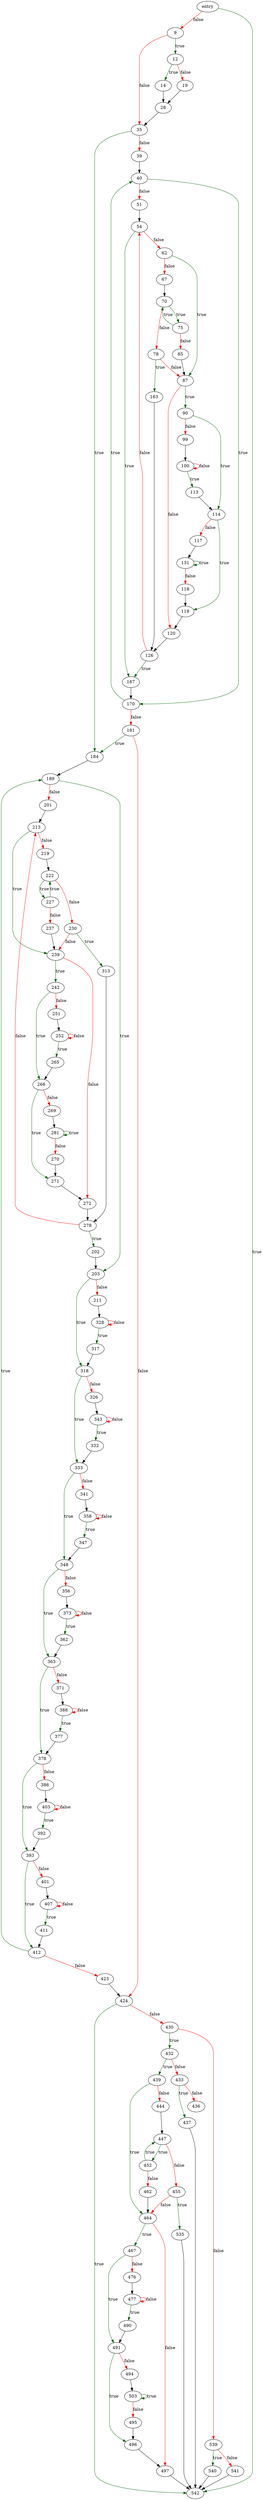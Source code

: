 digraph "factor" {
	// Node definitions.
	3 [label=entry];
	9;
	12;
	14;
	19;
	28;
	35;
	39;
	40;
	51;
	54;
	62;
	67;
	70;
	75;
	78;
	85;
	87;
	90;
	99;
	100;
	113;
	114;
	117;
	118;
	119;
	120;
	126;
	131;
	163;
	167;
	170;
	181;
	184;
	189;
	201;
	202;
	203;
	211;
	213;
	219;
	222;
	227;
	230;
	237;
	239;
	242;
	251;
	252;
	265;
	266;
	269;
	270;
	271;
	272;
	278;
	281;
	313;
	317;
	318;
	326;
	328;
	332;
	333;
	341;
	343;
	347;
	348;
	356;
	358;
	362;
	363;
	371;
	373;
	377;
	378;
	386;
	388;
	392;
	393;
	401;
	403;
	407;
	411;
	412;
	423;
	424;
	430;
	432;
	433;
	436;
	437;
	439;
	444;
	447;
	452;
	455;
	462;
	464;
	467;
	476;
	477;
	490;
	491;
	494;
	495;
	496;
	497;
	503;
	535;
	539;
	540;
	541;
	542;

	// Edge definitions.
	3 -> 9 [
		color=red
		label=false
	];
	3 -> 542 [
		color=darkgreen
		label=true
	];
	9 -> 12 [
		color=darkgreen
		label=true
	];
	9 -> 35 [
		color=red
		label=false
	];
	12 -> 14 [
		color=darkgreen
		label=true
	];
	12 -> 19 [
		color=red
		label=false
	];
	14 -> 28;
	19 -> 28;
	28 -> 35;
	35 -> 39 [
		color=red
		label=false
	];
	35 -> 184 [
		color=darkgreen
		label=true
	];
	39 -> 40;
	40 -> 51 [
		color=red
		label=false
	];
	40 -> 170 [
		color=darkgreen
		label=true
	];
	51 -> 54;
	54 -> 62 [
		color=red
		label=false
	];
	54 -> 167 [
		color=darkgreen
		label=true
	];
	62 -> 67 [
		color=red
		label=false
	];
	62 -> 87 [
		color=darkgreen
		label=true
	];
	67 -> 70;
	70 -> 75 [
		color=darkgreen
		label=true
	];
	70 -> 78 [
		color=red
		label=false
	];
	75 -> 70 [
		color=darkgreen
		label=true
	];
	75 -> 85 [
		color=red
		label=false
	];
	78 -> 87 [
		color=red
		label=false
	];
	78 -> 163 [
		color=darkgreen
		label=true
	];
	85 -> 87;
	87 -> 90 [
		color=darkgreen
		label=true
	];
	87 -> 120 [
		color=red
		label=false
	];
	90 -> 99 [
		color=red
		label=false
	];
	90 -> 114 [
		color=darkgreen
		label=true
	];
	99 -> 100;
	100 -> 100 [
		color=red
		label=false
	];
	100 -> 113 [
		color=darkgreen
		label=true
	];
	113 -> 114;
	114 -> 117 [
		color=red
		label=false
	];
	114 -> 119 [
		color=darkgreen
		label=true
	];
	117 -> 131;
	118 -> 119;
	119 -> 120;
	120 -> 126;
	126 -> 54 [
		color=red
		label=false
	];
	126 -> 167 [
		color=darkgreen
		label=true
	];
	131 -> 118 [
		color=red
		label=false
	];
	131 -> 131 [
		color=darkgreen
		label=true
	];
	163 -> 126;
	167 -> 170;
	170 -> 40 [
		color=darkgreen
		label=true
	];
	170 -> 181 [
		color=red
		label=false
	];
	181 -> 184 [
		color=darkgreen
		label=true
	];
	181 -> 424 [
		color=red
		label=false
	];
	184 -> 189;
	189 -> 201 [
		color=red
		label=false
	];
	189 -> 203 [
		color=darkgreen
		label=true
	];
	201 -> 213;
	202 -> 203;
	203 -> 211 [
		color=red
		label=false
	];
	203 -> 318 [
		color=darkgreen
		label=true
	];
	211 -> 328;
	213 -> 219 [
		color=red
		label=false
	];
	213 -> 239 [
		color=darkgreen
		label=true
	];
	219 -> 222;
	222 -> 227 [
		color=darkgreen
		label=true
	];
	222 -> 230 [
		color=red
		label=false
	];
	227 -> 222 [
		color=darkgreen
		label=true
	];
	227 -> 237 [
		color=red
		label=false
	];
	230 -> 239 [
		color=red
		label=false
	];
	230 -> 313 [
		color=darkgreen
		label=true
	];
	237 -> 239;
	239 -> 242 [
		color=darkgreen
		label=true
	];
	239 -> 272 [
		color=red
		label=false
	];
	242 -> 251 [
		color=red
		label=false
	];
	242 -> 266 [
		color=darkgreen
		label=true
	];
	251 -> 252;
	252 -> 252 [
		color=red
		label=false
	];
	252 -> 265 [
		color=darkgreen
		label=true
	];
	265 -> 266;
	266 -> 269 [
		color=red
		label=false
	];
	266 -> 271 [
		color=darkgreen
		label=true
	];
	269 -> 281;
	270 -> 271;
	271 -> 272;
	272 -> 278;
	278 -> 202 [
		color=darkgreen
		label=true
	];
	278 -> 213 [
		color=red
		label=false
	];
	281 -> 270 [
		color=red
		label=false
	];
	281 -> 281 [
		color=darkgreen
		label=true
	];
	313 -> 278;
	317 -> 318;
	318 -> 326 [
		color=red
		label=false
	];
	318 -> 333 [
		color=darkgreen
		label=true
	];
	326 -> 343;
	328 -> 317 [
		color=darkgreen
		label=true
	];
	328 -> 328 [
		color=red
		label=false
	];
	332 -> 333;
	333 -> 341 [
		color=red
		label=false
	];
	333 -> 348 [
		color=darkgreen
		label=true
	];
	341 -> 358;
	343 -> 332 [
		color=darkgreen
		label=true
	];
	343 -> 343 [
		color=red
		label=false
	];
	347 -> 348;
	348 -> 356 [
		color=red
		label=false
	];
	348 -> 363 [
		color=darkgreen
		label=true
	];
	356 -> 373;
	358 -> 347 [
		color=darkgreen
		label=true
	];
	358 -> 358 [
		color=red
		label=false
	];
	362 -> 363;
	363 -> 371 [
		color=red
		label=false
	];
	363 -> 378 [
		color=darkgreen
		label=true
	];
	371 -> 388;
	373 -> 362 [
		color=darkgreen
		label=true
	];
	373 -> 373 [
		color=red
		label=false
	];
	377 -> 378;
	378 -> 386 [
		color=red
		label=false
	];
	378 -> 393 [
		color=darkgreen
		label=true
	];
	386 -> 403;
	388 -> 377 [
		color=darkgreen
		label=true
	];
	388 -> 388 [
		color=red
		label=false
	];
	392 -> 393;
	393 -> 401 [
		color=red
		label=false
	];
	393 -> 412 [
		color=darkgreen
		label=true
	];
	401 -> 407;
	403 -> 392 [
		color=darkgreen
		label=true
	];
	403 -> 403 [
		color=red
		label=false
	];
	407 -> 407 [
		color=red
		label=false
	];
	407 -> 411 [
		color=darkgreen
		label=true
	];
	411 -> 412;
	412 -> 189 [
		color=darkgreen
		label=true
	];
	412 -> 423 [
		color=red
		label=false
	];
	423 -> 424;
	424 -> 430 [
		color=red
		label=false
	];
	424 -> 542 [
		color=darkgreen
		label=true
	];
	430 -> 432 [
		color=darkgreen
		label=true
	];
	430 -> 539 [
		color=red
		label=false
	];
	432 -> 433 [
		color=red
		label=false
	];
	432 -> 439 [
		color=darkgreen
		label=true
	];
	433 -> 436 [
		color=red
		label=false
	];
	433 -> 437 [
		color=darkgreen
		label=true
	];
	437 -> 542;
	439 -> 444 [
		color=red
		label=false
	];
	439 -> 464 [
		color=darkgreen
		label=true
	];
	444 -> 447;
	447 -> 452 [
		color=darkgreen
		label=true
	];
	447 -> 455 [
		color=red
		label=false
	];
	452 -> 447 [
		color=darkgreen
		label=true
	];
	452 -> 462 [
		color=red
		label=false
	];
	455 -> 464 [
		color=red
		label=false
	];
	455 -> 535 [
		color=darkgreen
		label=true
	];
	462 -> 464;
	464 -> 467 [
		color=darkgreen
		label=true
	];
	464 -> 497 [
		color=red
		label=false
	];
	467 -> 476 [
		color=red
		label=false
	];
	467 -> 491 [
		color=darkgreen
		label=true
	];
	476 -> 477;
	477 -> 477 [
		color=red
		label=false
	];
	477 -> 490 [
		color=darkgreen
		label=true
	];
	490 -> 491;
	491 -> 494 [
		color=red
		label=false
	];
	491 -> 496 [
		color=darkgreen
		label=true
	];
	494 -> 503;
	495 -> 496;
	496 -> 497;
	497 -> 542;
	503 -> 495 [
		color=red
		label=false
	];
	503 -> 503 [
		color=darkgreen
		label=true
	];
	535 -> 542;
	539 -> 540 [
		color=darkgreen
		label=true
	];
	539 -> 541 [
		color=red
		label=false
	];
	540 -> 542;
	541 -> 542;
}